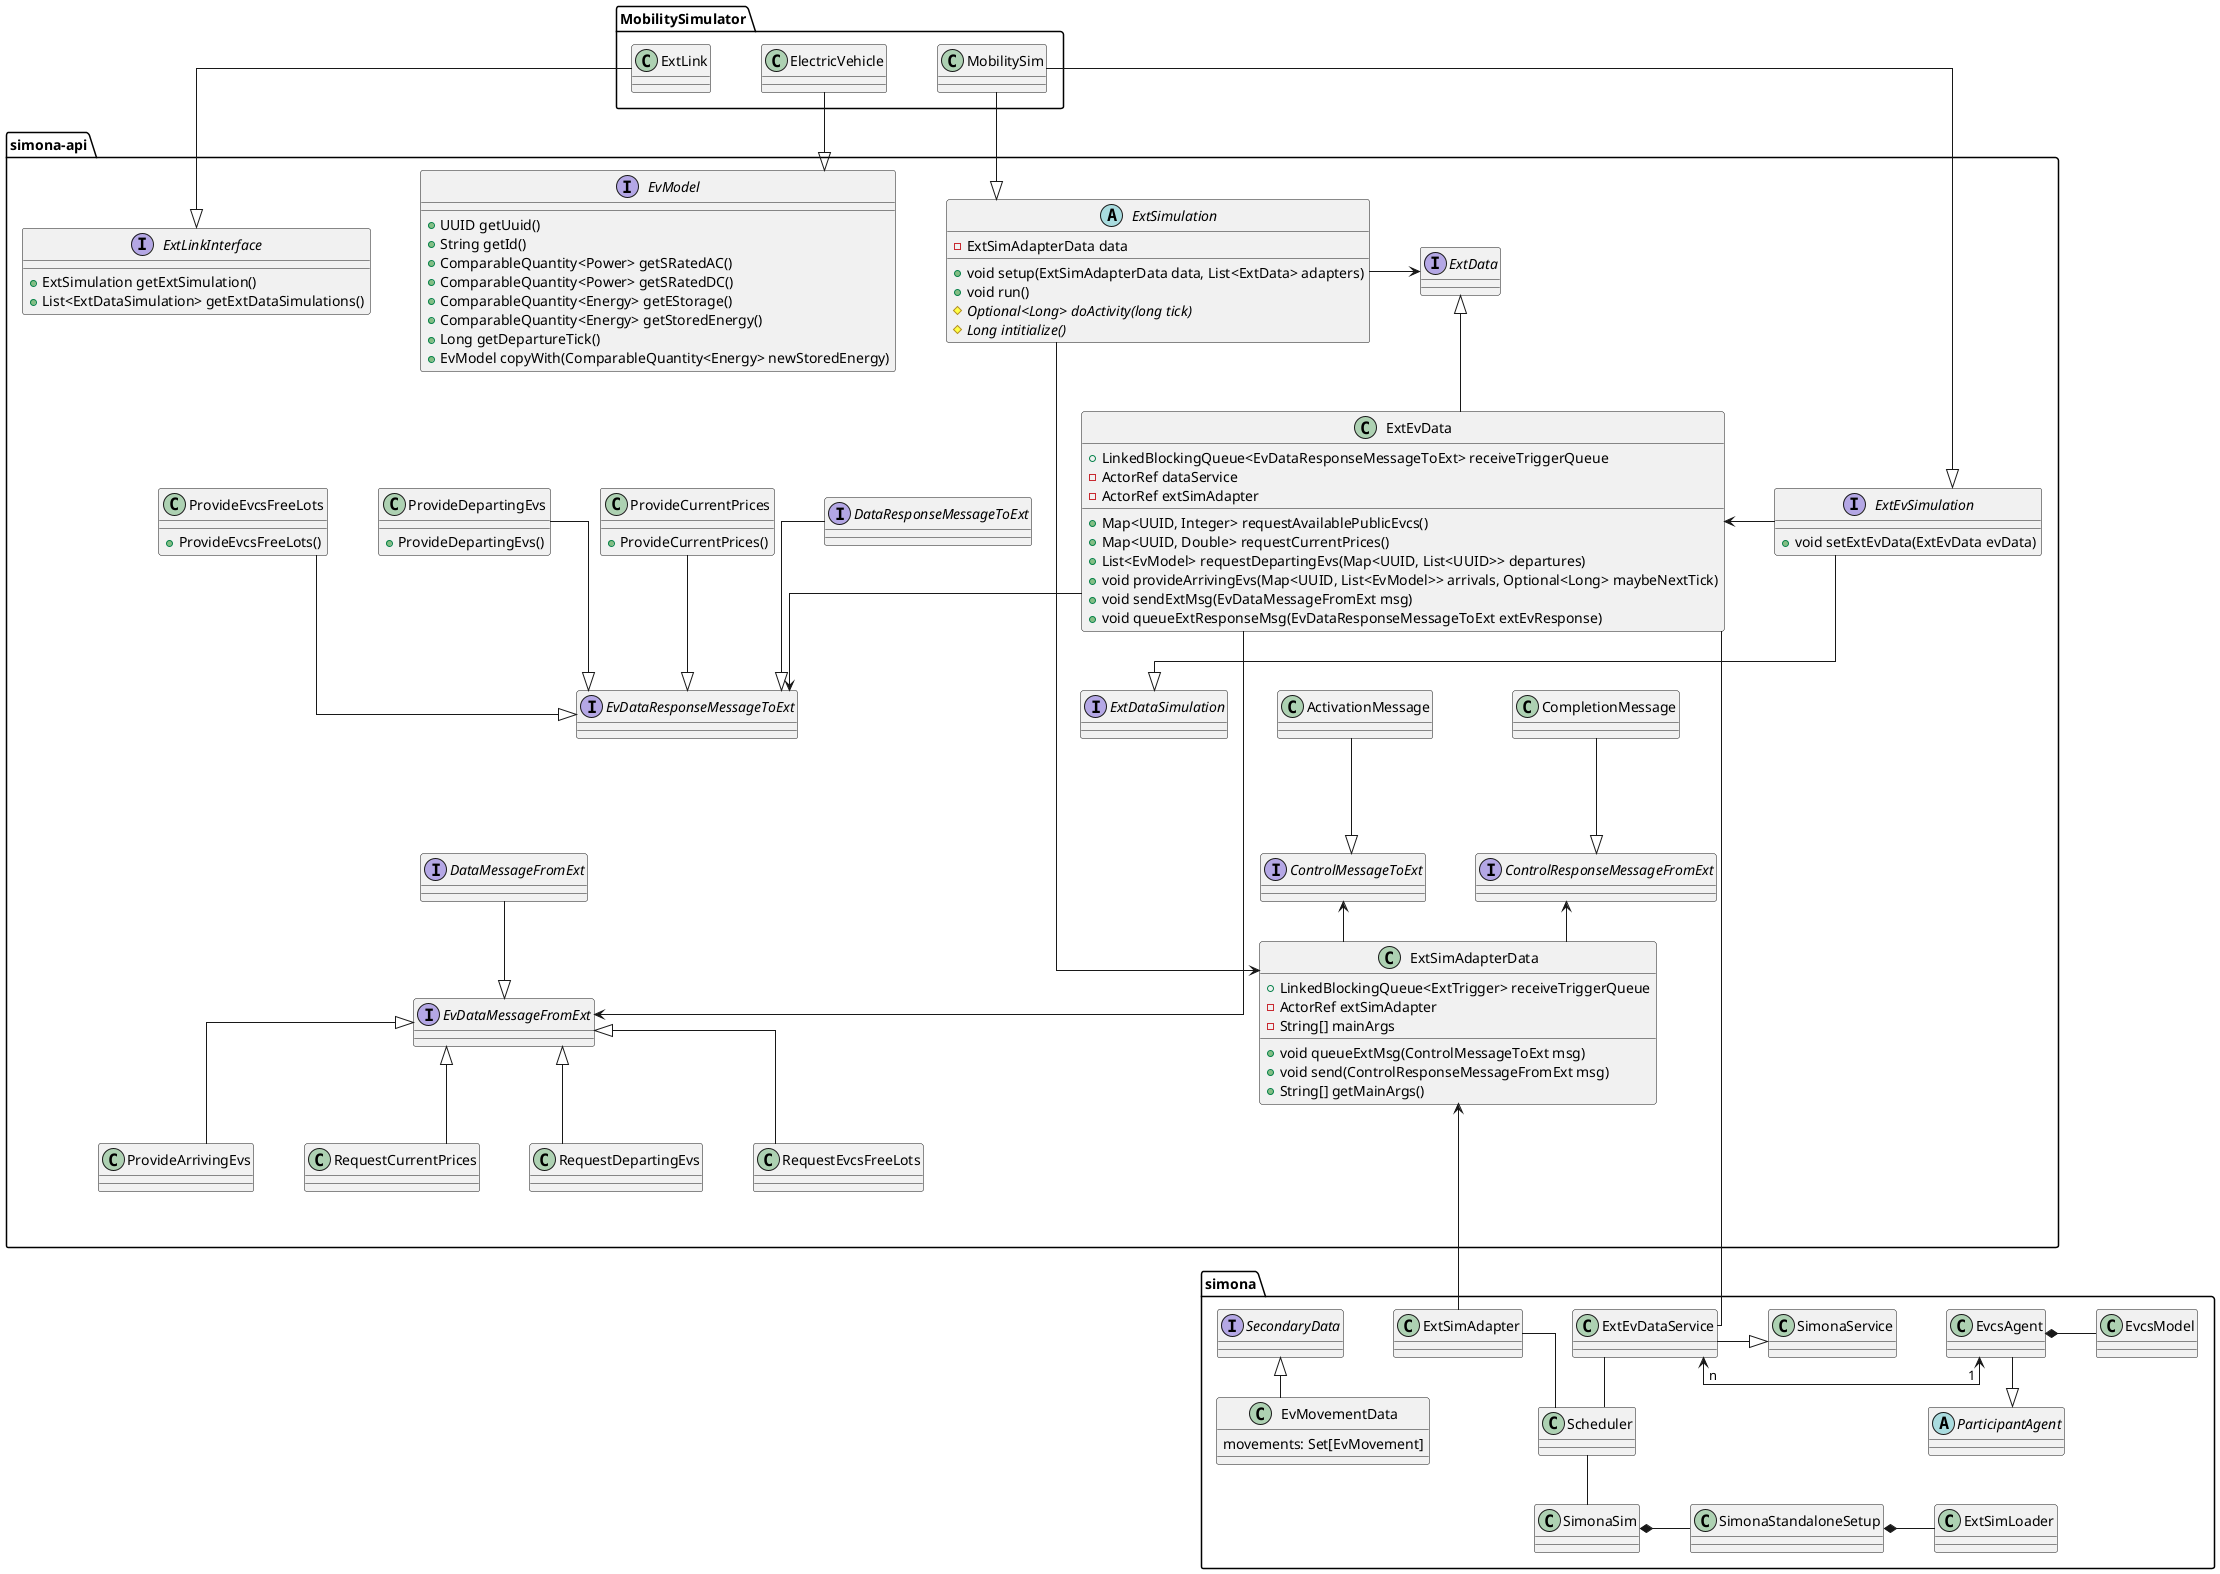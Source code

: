 @startuml
'https://plantuml.com/class-diagram
skinparam linetype ortho
skinparam nodesep 50
skinparam ranksep 40

skinparam node{
      borderColor Transparent
      fontColor Transparent
    }

package MobilitySimulator {
    class ExtLink
    class MobilitySim
    class ElectricVehicle
    }

package simona-api {

    abstract class ExtSimulation {
        - ExtSimAdapterData data
        + void setup(ExtSimAdapterData data, List<ExtData> adapters)
        + void run()
        # {abstract} Optional<Long> doActivity(long tick)
        # {abstract} Long intitialize()
    }
    ExtSimulation --r> ExtData
    MobilitySim -|> ExtSimulation

    interface ExtLinkInterface {
        + ExtSimulation getExtSimulation()
        + List<ExtDataSimulation> getExtDataSimulations()
    }

    ExtLink --|> ExtLinkInterface

    interface ExtEvSimulation {
       + void setExtEvData(ExtEvData evData)
    }

    MobilitySim --|> ExtEvSimulation

    interface ExtDataSimulation

    ExtEvSimulation --|> ExtDataSimulation

    interface EvModel {
            + UUID getUuid()
            + String getId()
            + ComparableQuantity<Power> getSRatedAC()
            + ComparableQuantity<Power> getSRatedDC()
            + ComparableQuantity<Energy> getEStorage()
            + ComparableQuantity<Energy> getStoredEnergy()
            + Long getDepartureTick()
            + EvModel copyWith(ComparableQuantity<Energy> newStoredEnergy)
        }

    ElectricVehicle --|> EvModel


    interface ExtData

    class ExtEvData {
            + LinkedBlockingQueue<EvDataResponseMessageToExt> receiveTriggerQueue
            - ActorRef dataService
            - ActorRef extSimAdapter
            + Map<UUID, Integer> requestAvailablePublicEvcs()
            + Map<UUID, Double> requestCurrentPrices()
            + List<EvModel> requestDepartingEvs(Map<UUID, List<UUID>> departures)
            + void provideArrivingEvs(Map<UUID, List<EvModel>> arrivals, Optional<Long> maybeNextTick)
            + void sendExtMsg(EvDataMessageFromExt msg)
            + void queueExtResponseMsg(EvDataResponseMessageToExt extEvResponse)
        }

    node sub2{
    interface EvDataMessageFromExt

    interface DataMessageFromExt

    class ProvideArrivingEvs

    class RequestCurrentPrices

    class RequestDepartingEvs

    class RequestEvcsFreeLots

}
    RequestDepartingEvs --u|> EvDataMessageFromExt
    RequestEvcsFreeLots --u|> EvDataMessageFromExt
    ProvideArrivingEvs --u|> EvDataMessageFromExt
    RequestCurrentPrices --u|> EvDataMessageFromExt

    DataMessageFromExt --d|> EvDataMessageFromExt
    ExtEvData --r[norank]> EvDataMessageFromExt
    ExtEvData --u|> ExtData
    ExtEvSimulation -u> ExtEvData

node sub1{
    interface DataResponseMessageToExt

    interface EvDataResponseMessageToExt

    class ProvideCurrentPrices{
        + ProvideCurrentPrices()
    }

    class ProvideDepartingEvs{
        + ProvideDepartingEvs()
    }

    class ProvideEvcsFreeLots{
         + ProvideEvcsFreeLots()
    }

     ProvideEvcsFreeLots --|> EvDataResponseMessageToExt
     ProvideDepartingEvs --|> EvDataResponseMessageToExt
     ProvideCurrentPrices --|> EvDataResponseMessageToExt
     ExtEvData --> EvDataResponseMessageToExt
     DataResponseMessageToExt --|> EvDataResponseMessageToExt
}


node sub3{
    class ExtSimAdapterData {
                + LinkedBlockingQueue<ExtTrigger> receiveTriggerQueue
                - ActorRef extSimAdapter
                - String[] mainArgs
                + void queueExtMsg(ControlMessageToExt msg)
                + void send(ControlResponseMessageFromExt msg)
                + String[] getMainArgs()
            }

    interface ControlMessageToExt

    interface ControlResponseMessageFromExt

    class CompletionMessage

    class ActivationMessage

    ExtSimAdapterData --u> ControlMessageToExt
    ExtSimAdapterData --u> ControlResponseMessageFromExt
    CompletionMessage --d|> ControlResponseMessageFromExt
    ActivationMessage --d|> ControlMessageToExt
    ExtSimulation -----> ExtSimAdapterData
    }


}



package simona {
     abstract class ParticipantAgent

     class EvcsModel

     class EvcsAgent

     interface SecondaryData
     class EvMovementData {
         movements: Set[EvMovement]
     }

     class SimonaSim

     class Scheduler

     class SimonaStandaloneSetup

     class ExtSimLoader

     class ExtSimAdapter

     class ExtEvDataService

     Scheduler -- SimonaSim
     SimonaSim *- SimonaStandaloneSetup
     SimonaStandaloneSetup *- ExtSimLoader

     ExtSimAdapter - Scheduler
     ExtEvDataService -- Scheduler

     SecondaryData <|-- EvMovementData

     SimonaService <|- ExtEvDataService
     ExtEvData --- ExtEvDataService

     ExtSimAdapterData <--- ExtSimAdapter

     ExtEvDataService "n" <-> "1" EvcsAgent
     EvcsAgent --|> ParticipantAgent
     EvcsAgent *- EvcsModel

     }

   'Order of classes/interfaces established through hidden connections:

    ExtSimAdapter -[hidden]> SimonaService
    sub1 ---[hidden]d> sub2
    ExtLink -[hidden]> ElectricVehicle
    ExtSimulation -[hidden]> ExtEvSimulation
    ExtSimulation -[hidden]> DataResponseMessageToExt
    RequestDepartingEvs --[hidden]> SecondaryData

@enduml
